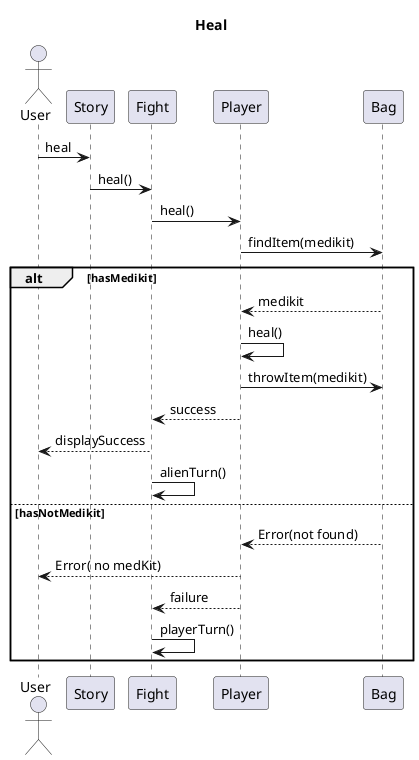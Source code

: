 @startuml

title Heal

actor User
participant Story
participant Fight
participant Player
participant Bag

User -> Story : heal
Story -> Fight : heal()
Fight -> Player : heal()
Player -> Bag : findItem(medikit)
alt hasMedikit
    return medikit
    Player -> Player : heal()
    Player -> Bag : throwItem(medikit)
    Player --> Fight : success
    Fight --> User : displaySuccess
    Fight -> Fight : alienTurn()
else hasNotMedikit
    Bag --> Player : Error(not found)
    Player --> User : Error( no medKit)
    Player --> Fight : failure
    Fight -> Fight : playerTurn()
end 

@enduml
